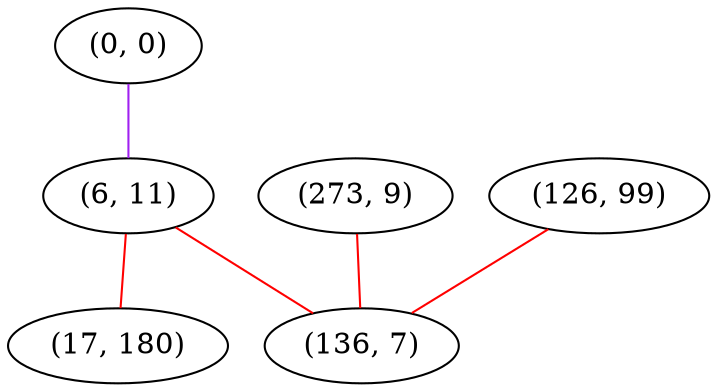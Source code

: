 graph "" {
"(0, 0)";
"(273, 9)";
"(6, 11)";
"(17, 180)";
"(126, 99)";
"(136, 7)";
"(0, 0)" -- "(6, 11)"  [color=purple, key=0, weight=4];
"(273, 9)" -- "(136, 7)"  [color=red, key=0, weight=1];
"(6, 11)" -- "(136, 7)"  [color=red, key=0, weight=1];
"(6, 11)" -- "(17, 180)"  [color=red, key=0, weight=1];
"(126, 99)" -- "(136, 7)"  [color=red, key=0, weight=1];
}

